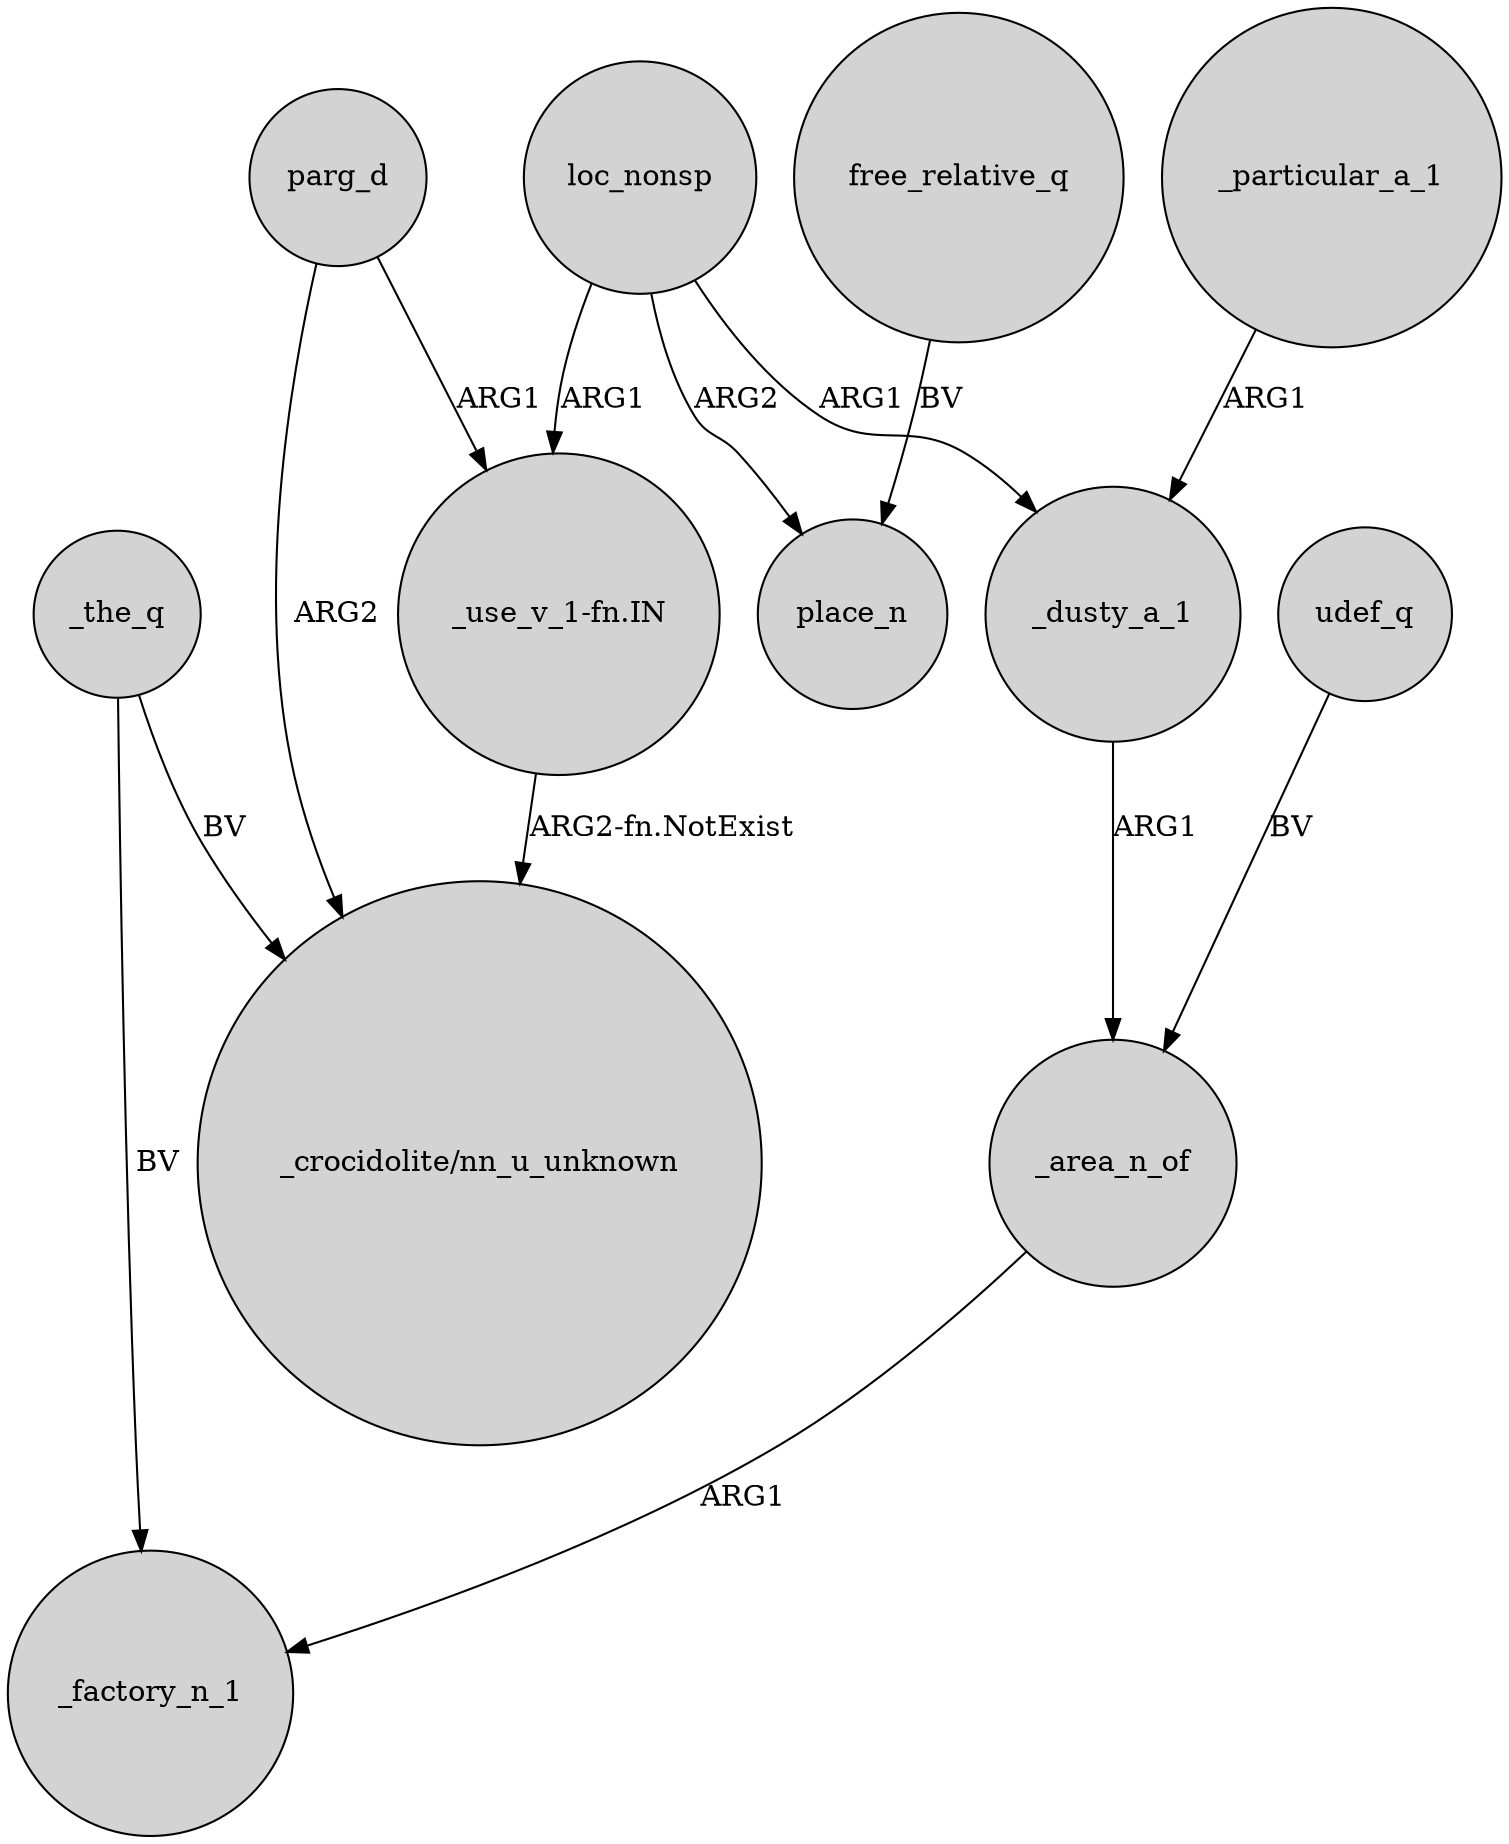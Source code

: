 digraph {
	node [shape=circle style=filled]
	_area_n_of -> _factory_n_1 [label=ARG1]
	loc_nonsp -> place_n [label=ARG2]
	_dusty_a_1 -> _area_n_of [label=ARG1]
	parg_d -> "_use_v_1-fn.IN" [label=ARG1]
	free_relative_q -> place_n [label=BV]
	_the_q -> "_crocidolite/nn_u_unknown" [label=BV]
	udef_q -> _area_n_of [label=BV]
	loc_nonsp -> "_use_v_1-fn.IN" [label=ARG1]
	loc_nonsp -> _dusty_a_1 [label=ARG1]
	_the_q -> _factory_n_1 [label=BV]
	_particular_a_1 -> _dusty_a_1 [label=ARG1]
	parg_d -> "_crocidolite/nn_u_unknown" [label=ARG2]
	"_use_v_1-fn.IN" -> "_crocidolite/nn_u_unknown" [label="ARG2-fn.NotExist"]
}
